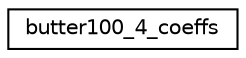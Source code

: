 digraph "Graphical Class Hierarchy"
{
 // INTERACTIVE_SVG=YES
  edge [fontname="Helvetica",fontsize="10",labelfontname="Helvetica",labelfontsize="10"];
  node [fontname="Helvetica",fontsize="10",shape=record];
  rankdir="LR";
  Node1 [label="butter100_4_coeffs",height=0.2,width=0.4,color="black", fillcolor="white", style="filled",URL="$structbutter100__4__coeffs.html"];
}
